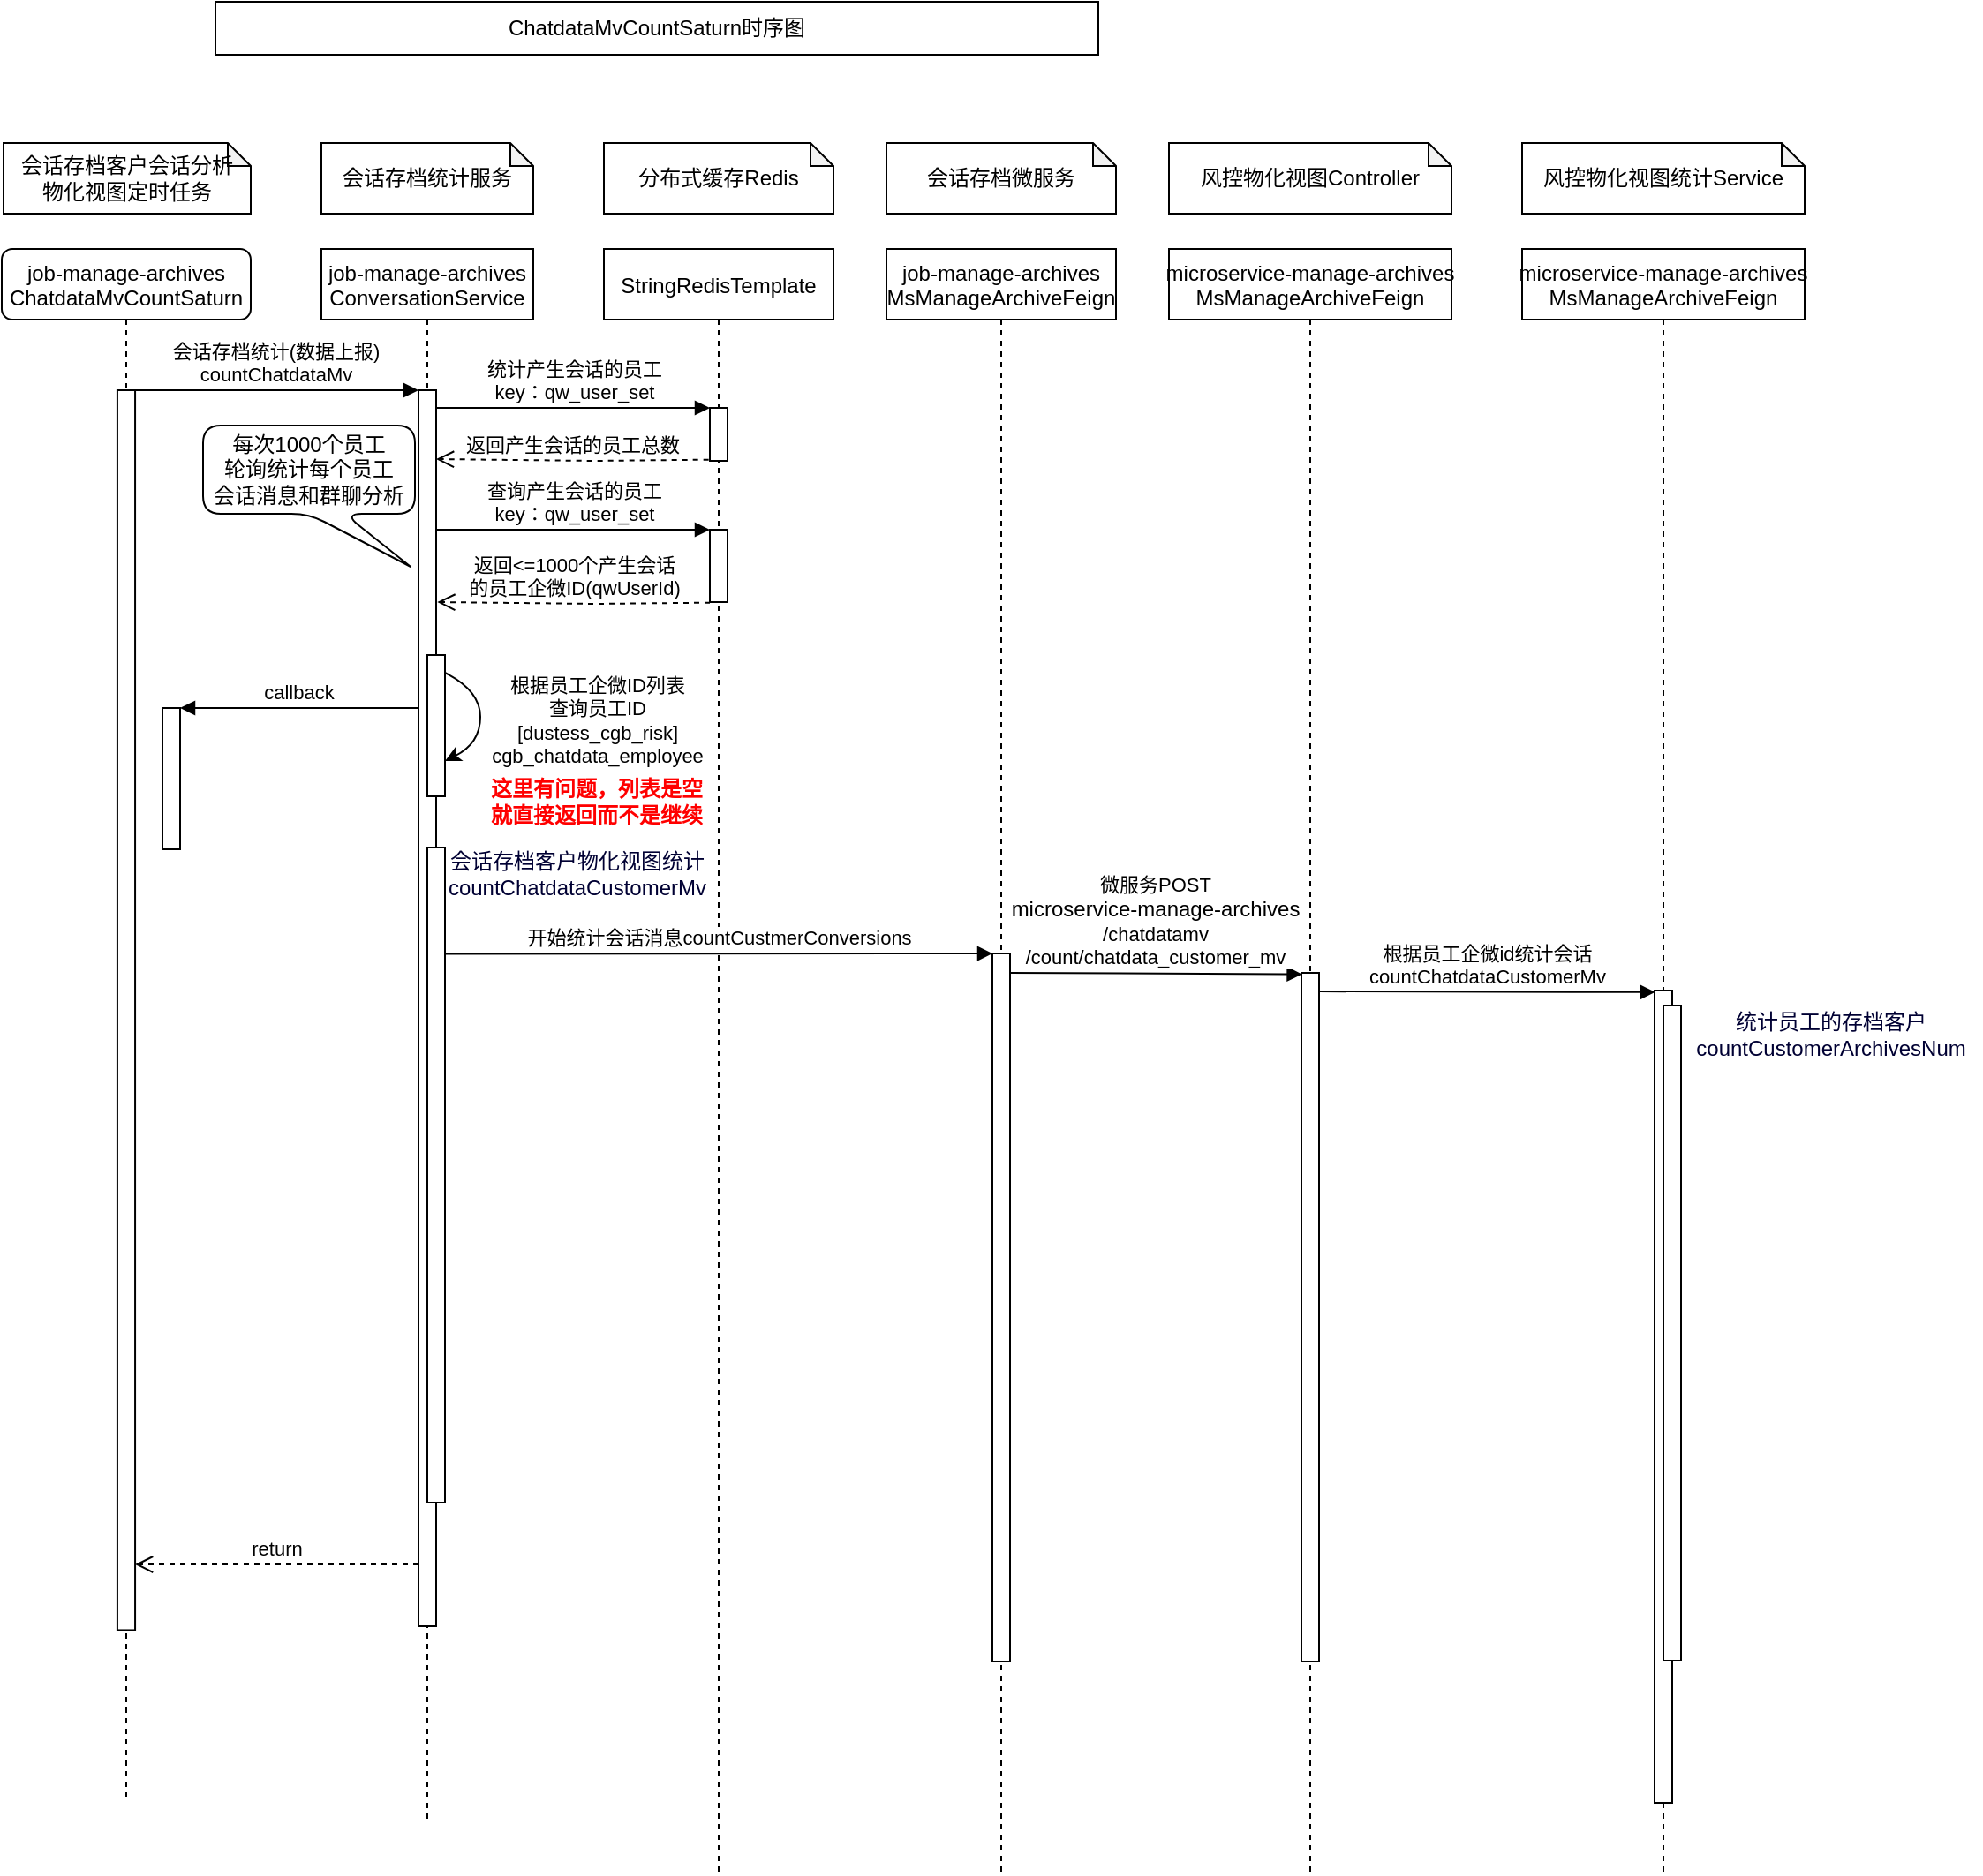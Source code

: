 <mxfile version="17.4.3" type="github">
  <diagram id="kgpKYQtTHZ0yAKxKKP6v" name="Page-1">
    <mxGraphModel dx="782" dy="434" grid="1" gridSize="10" guides="1" tooltips="1" connect="1" arrows="1" fold="1" page="1" pageScale="1" pageWidth="850" pageHeight="1100" math="0" shadow="0">
      <root>
        <mxCell id="0" />
        <mxCell id="1" parent="0" />
        <mxCell id="3nuBFxr9cyL0pnOWT2aG-5" value="job-manage-archives&#xa;ConversationService" style="shape=umlLifeline;perimeter=lifelinePerimeter;container=1;collapsible=0;recursiveResize=0;rounded=0;shadow=0;strokeWidth=1;" parent="1" vertex="1">
          <mxGeometry x="280" y="160" width="120" height="890" as="geometry" />
        </mxCell>
        <mxCell id="3nuBFxr9cyL0pnOWT2aG-6" value="" style="points=[];perimeter=orthogonalPerimeter;rounded=0;shadow=0;strokeWidth=1;" parent="3nuBFxr9cyL0pnOWT2aG-5" vertex="1">
          <mxGeometry x="55" y="80" width="10" height="700" as="geometry" />
        </mxCell>
        <mxCell id="cPGbE8Y1nv4g0ajra35U-34" value="" style="points=[];perimeter=orthogonalPerimeter;rounded=0;shadow=0;strokeWidth=1;" vertex="1" parent="3nuBFxr9cyL0pnOWT2aG-5">
          <mxGeometry x="60" y="230" width="10" height="80" as="geometry" />
        </mxCell>
        <mxCell id="cPGbE8Y1nv4g0ajra35U-35" value="" style="points=[];perimeter=orthogonalPerimeter;rounded=0;shadow=0;strokeWidth=1;" vertex="1" parent="3nuBFxr9cyL0pnOWT2aG-5">
          <mxGeometry x="60" y="339" width="10" height="371" as="geometry" />
        </mxCell>
        <mxCell id="cPGbE8Y1nv4g0ajra35U-36" value="&lt;font color=&quot;#000033&quot;&gt;会话存档客户物化视图统计&lt;br&gt;countChatdataCustomerMv&lt;/font&gt;" style="text;html=1;strokeColor=none;fillColor=none;align=center;verticalAlign=middle;whiteSpace=wrap;rounded=0;" vertex="1" parent="3nuBFxr9cyL0pnOWT2aG-5">
          <mxGeometry x="70" y="339" width="150" height="30" as="geometry" />
        </mxCell>
        <mxCell id="3nuBFxr9cyL0pnOWT2aG-7" value="return" style="verticalAlign=bottom;endArrow=open;dashed=1;endSize=8;exitX=0;exitY=0.95;shadow=0;strokeWidth=1;" parent="1" source="3nuBFxr9cyL0pnOWT2aG-6" target="3nuBFxr9cyL0pnOWT2aG-2" edge="1">
          <mxGeometry relative="1" as="geometry">
            <mxPoint x="280" y="306" as="targetPoint" />
          </mxGeometry>
        </mxCell>
        <mxCell id="3nuBFxr9cyL0pnOWT2aG-8" value="会话存档统计(数据上报)&#xa;countChatdataMv" style="verticalAlign=bottom;endArrow=block;entryX=0;entryY=0;shadow=0;strokeWidth=1;" parent="1" source="3nuBFxr9cyL0pnOWT2aG-2" target="3nuBFxr9cyL0pnOWT2aG-6" edge="1">
          <mxGeometry relative="1" as="geometry">
            <mxPoint x="280" y="230" as="sourcePoint" />
          </mxGeometry>
        </mxCell>
        <mxCell id="3nuBFxr9cyL0pnOWT2aG-9" value="callback" style="verticalAlign=bottom;endArrow=block;entryX=1;entryY=0;shadow=0;strokeWidth=1;" parent="1" source="3nuBFxr9cyL0pnOWT2aG-6" target="3nuBFxr9cyL0pnOWT2aG-4" edge="1">
          <mxGeometry relative="1" as="geometry">
            <mxPoint x="245" y="270" as="sourcePoint" />
          </mxGeometry>
        </mxCell>
        <mxCell id="cPGbE8Y1nv4g0ajra35U-4" value="会话存档客户会话分析&lt;br&gt;物化视图定时任务" style="shape=note;whiteSpace=wrap;html=1;backgroundOutline=1;darkOpacity=0.05;size=13;" vertex="1" parent="1">
          <mxGeometry x="100" y="100" width="140" height="40" as="geometry" />
        </mxCell>
        <mxCell id="cPGbE8Y1nv4g0ajra35U-5" value="ChatdataMvCountSaturn时序图" style="rounded=0;whiteSpace=wrap;html=1;" vertex="1" parent="1">
          <mxGeometry x="220" y="20" width="500" height="30" as="geometry" />
        </mxCell>
        <mxCell id="cPGbE8Y1nv4g0ajra35U-8" value="会话存档统计服务" style="shape=note;whiteSpace=wrap;html=1;backgroundOutline=1;darkOpacity=0.05;size=13;" vertex="1" parent="1">
          <mxGeometry x="280" y="100" width="120" height="40" as="geometry" />
        </mxCell>
        <mxCell id="cPGbE8Y1nv4g0ajra35U-11" value="分布式缓存Redis" style="shape=note;whiteSpace=wrap;html=1;backgroundOutline=1;darkOpacity=0.05;size=13;" vertex="1" parent="1">
          <mxGeometry x="440" y="100" width="130" height="40" as="geometry" />
        </mxCell>
        <mxCell id="cPGbE8Y1nv4g0ajra35U-12" value="StringRedisTemplate" style="shape=umlLifeline;perimeter=lifelinePerimeter;container=1;collapsible=0;recursiveResize=0;rounded=0;shadow=0;strokeWidth=1;" vertex="1" parent="1">
          <mxGeometry x="440" y="160" width="130" height="920" as="geometry" />
        </mxCell>
        <mxCell id="cPGbE8Y1nv4g0ajra35U-13" value="" style="points=[];perimeter=orthogonalPerimeter;rounded=0;shadow=0;strokeWidth=1;" vertex="1" parent="cPGbE8Y1nv4g0ajra35U-12">
          <mxGeometry x="60" y="90" width="10" height="30" as="geometry" />
        </mxCell>
        <mxCell id="cPGbE8Y1nv4g0ajra35U-25" value="" style="points=[];perimeter=orthogonalPerimeter;rounded=0;shadow=0;strokeWidth=1;" vertex="1" parent="cPGbE8Y1nv4g0ajra35U-12">
          <mxGeometry x="60" y="159" width="10" height="41" as="geometry" />
        </mxCell>
        <mxCell id="cPGbE8Y1nv4g0ajra35U-26" value="查询产生会话的员工&lt;br&gt;key：qw_user_set" style="html=1;verticalAlign=bottom;endArrow=block;rounded=0;" edge="1" parent="cPGbE8Y1nv4g0ajra35U-12">
          <mxGeometry width="80" relative="1" as="geometry">
            <mxPoint x="-95" y="159" as="sourcePoint" />
            <mxPoint x="60" y="159" as="targetPoint" />
          </mxGeometry>
        </mxCell>
        <mxCell id="cPGbE8Y1nv4g0ajra35U-33" value="&lt;b&gt;&lt;font color=&quot;#ff0000&quot;&gt;这里有问题，列表是空就直接返回而不是继续&lt;/font&gt;&lt;/b&gt;" style="text;html=1;strokeColor=none;fillColor=none;align=center;verticalAlign=middle;whiteSpace=wrap;rounded=0;" vertex="1" parent="cPGbE8Y1nv4g0ajra35U-12">
          <mxGeometry x="-69" y="298" width="130" height="30" as="geometry" />
        </mxCell>
        <mxCell id="cPGbE8Y1nv4g0ajra35U-16" value="统计产生会话的员工&lt;br&gt;key：qw_user_set" style="html=1;verticalAlign=bottom;endArrow=block;rounded=0;" edge="1" parent="1" source="3nuBFxr9cyL0pnOWT2aG-6">
          <mxGeometry width="80" relative="1" as="geometry">
            <mxPoint x="420" y="250" as="sourcePoint" />
            <mxPoint x="500" y="250" as="targetPoint" />
          </mxGeometry>
        </mxCell>
        <mxCell id="3nuBFxr9cyL0pnOWT2aG-4" value="" style="points=[];perimeter=orthogonalPerimeter;rounded=0;shadow=0;strokeWidth=1;" parent="1" vertex="1">
          <mxGeometry x="190" y="420" width="10" height="80" as="geometry" />
        </mxCell>
        <mxCell id="cPGbE8Y1nv4g0ajra35U-19" value="" style="group" vertex="1" connectable="0" parent="1">
          <mxGeometry x="99" y="160" width="141" height="880" as="geometry" />
        </mxCell>
        <mxCell id="3nuBFxr9cyL0pnOWT2aG-1" value="job-manage-archives&#xa;ChatdataMvCountSaturn" style="shape=umlLifeline;perimeter=lifelinePerimeter;container=0;collapsible=0;recursiveResize=0;rounded=1;shadow=0;strokeWidth=1;" parent="cPGbE8Y1nv4g0ajra35U-19" vertex="1">
          <mxGeometry width="141" height="880" as="geometry" />
        </mxCell>
        <mxCell id="3nuBFxr9cyL0pnOWT2aG-2" value="" style="points=[];perimeter=orthogonalPerimeter;rounded=0;shadow=0;strokeWidth=1;" parent="cPGbE8Y1nv4g0ajra35U-19" vertex="1">
          <mxGeometry x="65.46" y="80" width="10.07" height="702.22" as="geometry" />
        </mxCell>
        <mxCell id="cPGbE8Y1nv4g0ajra35U-17" value="返回产生会话的员工总数" style="html=1;verticalAlign=bottom;endArrow=open;dashed=1;endSize=8;rounded=0;exitX=-0.067;exitY=0.978;exitDx=0;exitDy=0;exitPerimeter=0;" edge="1" parent="1" source="cPGbE8Y1nv4g0ajra35U-13">
          <mxGeometry relative="1" as="geometry">
            <mxPoint x="480" y="279" as="sourcePoint" />
            <mxPoint x="345" y="279" as="targetPoint" />
            <Array as="points">
              <mxPoint x="435" y="280" />
            </Array>
          </mxGeometry>
        </mxCell>
        <mxCell id="cPGbE8Y1nv4g0ajra35U-22" value="会话存档微服务" style="shape=note;whiteSpace=wrap;html=1;backgroundOutline=1;darkOpacity=0.05;size=13;" vertex="1" parent="1">
          <mxGeometry x="600" y="100" width="130" height="40" as="geometry" />
        </mxCell>
        <mxCell id="cPGbE8Y1nv4g0ajra35U-23" value="job-manage-archives&#xa;MsManageArchiveFeign" style="shape=umlLifeline;perimeter=lifelinePerimeter;container=1;collapsible=0;recursiveResize=0;rounded=0;shadow=0;strokeWidth=1;" vertex="1" parent="1">
          <mxGeometry x="600" y="160" width="130" height="920" as="geometry" />
        </mxCell>
        <mxCell id="cPGbE8Y1nv4g0ajra35U-24" value="" style="points=[];perimeter=orthogonalPerimeter;rounded=0;shadow=0;strokeWidth=1;" vertex="1" parent="cPGbE8Y1nv4g0ajra35U-23">
          <mxGeometry x="60" y="399" width="10" height="401" as="geometry" />
        </mxCell>
        <mxCell id="cPGbE8Y1nv4g0ajra35U-27" value="返回&amp;lt;=1000个产生会话&lt;br&gt;的员工企微ID(qwUserId)" style="html=1;verticalAlign=bottom;endArrow=open;dashed=1;endSize=8;rounded=0;exitX=-0.067;exitY=0.978;exitDx=0;exitDy=0;exitPerimeter=0;" edge="1" parent="1">
          <mxGeometry relative="1" as="geometry">
            <mxPoint x="500.0" y="360.34" as="sourcePoint" />
            <mxPoint x="345.67" y="360" as="targetPoint" />
            <Array as="points">
              <mxPoint x="435.67" y="361" />
            </Array>
          </mxGeometry>
        </mxCell>
        <mxCell id="cPGbE8Y1nv4g0ajra35U-31" value="" style="curved=1;endArrow=classic;html=1;rounded=0;" edge="1" parent="1">
          <mxGeometry width="50" height="50" relative="1" as="geometry">
            <mxPoint x="350" y="400" as="sourcePoint" />
            <mxPoint x="350" y="450" as="targetPoint" />
            <Array as="points">
              <mxPoint x="370" y="410" />
              <mxPoint x="370" y="440" />
            </Array>
          </mxGeometry>
        </mxCell>
        <mxCell id="cPGbE8Y1nv4g0ajra35U-32" value="根据员工企微ID列表&lt;br&gt;查询员工ID&lt;br&gt;[dustess_cgb_risk]&lt;br&gt;cgb_chatdata_employee" style="edgeLabel;html=1;align=center;verticalAlign=middle;resizable=0;points=[];" vertex="1" connectable="0" parent="cPGbE8Y1nv4g0ajra35U-31">
          <mxGeometry x="-0.059" y="-3" relative="1" as="geometry">
            <mxPoint x="69" y="4" as="offset" />
          </mxGeometry>
        </mxCell>
        <mxCell id="cPGbE8Y1nv4g0ajra35U-18" value="每次1000个员工&lt;br&gt;轮询统计每个员工&lt;br&gt;会话消息和群聊分析" style="shape=callout;whiteSpace=wrap;html=1;perimeter=calloutPerimeter;rounded=1;position2=0.98;" vertex="1" parent="1">
          <mxGeometry x="213" y="260" width="120" height="80" as="geometry" />
        </mxCell>
        <mxCell id="cPGbE8Y1nv4g0ajra35U-37" value="开始统计会话消息countCustmerConversions" style="html=1;verticalAlign=bottom;endArrow=block;rounded=0;exitX=0.957;exitY=0.156;exitDx=0;exitDy=0;exitPerimeter=0;" edge="1" parent="1">
          <mxGeometry width="80" relative="1" as="geometry">
            <mxPoint x="349.57" y="559.2" as="sourcePoint" />
            <mxPoint x="660" y="559" as="targetPoint" />
          </mxGeometry>
        </mxCell>
        <mxCell id="cPGbE8Y1nv4g0ajra35U-38" value="风控物化视图Controller" style="shape=note;whiteSpace=wrap;html=1;backgroundOutline=1;darkOpacity=0.05;size=13;" vertex="1" parent="1">
          <mxGeometry x="760" y="100" width="160" height="40" as="geometry" />
        </mxCell>
        <mxCell id="cPGbE8Y1nv4g0ajra35U-39" value="microservice-manage-archives&#xa;MsManageArchiveFeign" style="shape=umlLifeline;perimeter=lifelinePerimeter;container=1;collapsible=0;recursiveResize=0;rounded=0;shadow=0;strokeWidth=1;" vertex="1" parent="1">
          <mxGeometry x="760" y="160" width="160" height="920" as="geometry" />
        </mxCell>
        <mxCell id="cPGbE8Y1nv4g0ajra35U-40" value="" style="points=[];perimeter=orthogonalPerimeter;rounded=0;shadow=0;strokeWidth=1;" vertex="1" parent="cPGbE8Y1nv4g0ajra35U-39">
          <mxGeometry x="75" y="410" width="10" height="390" as="geometry" />
        </mxCell>
        <mxCell id="cPGbE8Y1nv4g0ajra35U-42" value="&lt;span style=&quot;background-color: rgb(255 , 255 , 255)&quot;&gt;微服务POST&lt;br&gt;&lt;span style=&quot;font-size: 12px&quot;&gt;microservice-manage-archives&lt;/span&gt;&lt;br&gt;/chatdatamv&lt;br&gt;/count/chatdata_customer_mv&lt;/span&gt;" style="html=1;verticalAlign=bottom;endArrow=block;rounded=0;entryX=0.029;entryY=0.002;entryDx=0;entryDy=0;entryPerimeter=0;" edge="1" parent="cPGbE8Y1nv4g0ajra35U-39" target="cPGbE8Y1nv4g0ajra35U-40">
          <mxGeometry width="80" relative="1" as="geometry">
            <mxPoint x="-90" y="410" as="sourcePoint" />
            <mxPoint x="65" y="410" as="targetPoint" />
          </mxGeometry>
        </mxCell>
        <mxCell id="cPGbE8Y1nv4g0ajra35U-43" value="风控物化视图统计Service" style="shape=note;whiteSpace=wrap;html=1;backgroundOutline=1;darkOpacity=0.05;size=13;" vertex="1" parent="1">
          <mxGeometry x="960" y="100" width="160" height="40" as="geometry" />
        </mxCell>
        <mxCell id="cPGbE8Y1nv4g0ajra35U-44" value="microservice-manage-archives&#xa;MsManageArchiveFeign" style="shape=umlLifeline;perimeter=lifelinePerimeter;container=1;collapsible=0;recursiveResize=0;rounded=0;shadow=0;strokeWidth=1;" vertex="1" parent="1">
          <mxGeometry x="960" y="160" width="160" height="920" as="geometry" />
        </mxCell>
        <mxCell id="cPGbE8Y1nv4g0ajra35U-45" value="" style="points=[];perimeter=orthogonalPerimeter;rounded=0;shadow=0;strokeWidth=1;" vertex="1" parent="cPGbE8Y1nv4g0ajra35U-44">
          <mxGeometry x="75" y="420" width="10" height="460" as="geometry" />
        </mxCell>
        <mxCell id="cPGbE8Y1nv4g0ajra35U-47" value="" style="points=[];perimeter=orthogonalPerimeter;rounded=0;shadow=0;strokeWidth=1;" vertex="1" parent="cPGbE8Y1nv4g0ajra35U-44">
          <mxGeometry x="80" y="428.5" width="10" height="371" as="geometry" />
        </mxCell>
        <mxCell id="cPGbE8Y1nv4g0ajra35U-46" value="根据员工企微id统计会话&lt;br&gt;countChatdataCustomerMv" style="html=1;verticalAlign=bottom;endArrow=block;rounded=0;entryX=0.029;entryY=0.002;entryDx=0;entryDy=0;entryPerimeter=0;exitX=0.987;exitY=0.027;exitDx=0;exitDy=0;exitPerimeter=0;" edge="1" parent="1" target="cPGbE8Y1nv4g0ajra35U-45" source="cPGbE8Y1nv4g0ajra35U-40">
          <mxGeometry width="80" relative="1" as="geometry">
            <mxPoint x="850" y="581" as="sourcePoint" />
            <mxPoint x="1025" y="570" as="targetPoint" />
          </mxGeometry>
        </mxCell>
        <mxCell id="cPGbE8Y1nv4g0ajra35U-48" value="&lt;font color=&quot;#000033&quot;&gt;统计员工的存档客户&lt;br&gt;countCustomerArchivesNum&lt;/font&gt;" style="text;html=1;strokeColor=none;fillColor=none;align=center;verticalAlign=middle;whiteSpace=wrap;rounded=0;" vertex="1" parent="1">
          <mxGeometry x="1050" y="590" width="170" height="30" as="geometry" />
        </mxCell>
      </root>
    </mxGraphModel>
  </diagram>
</mxfile>
